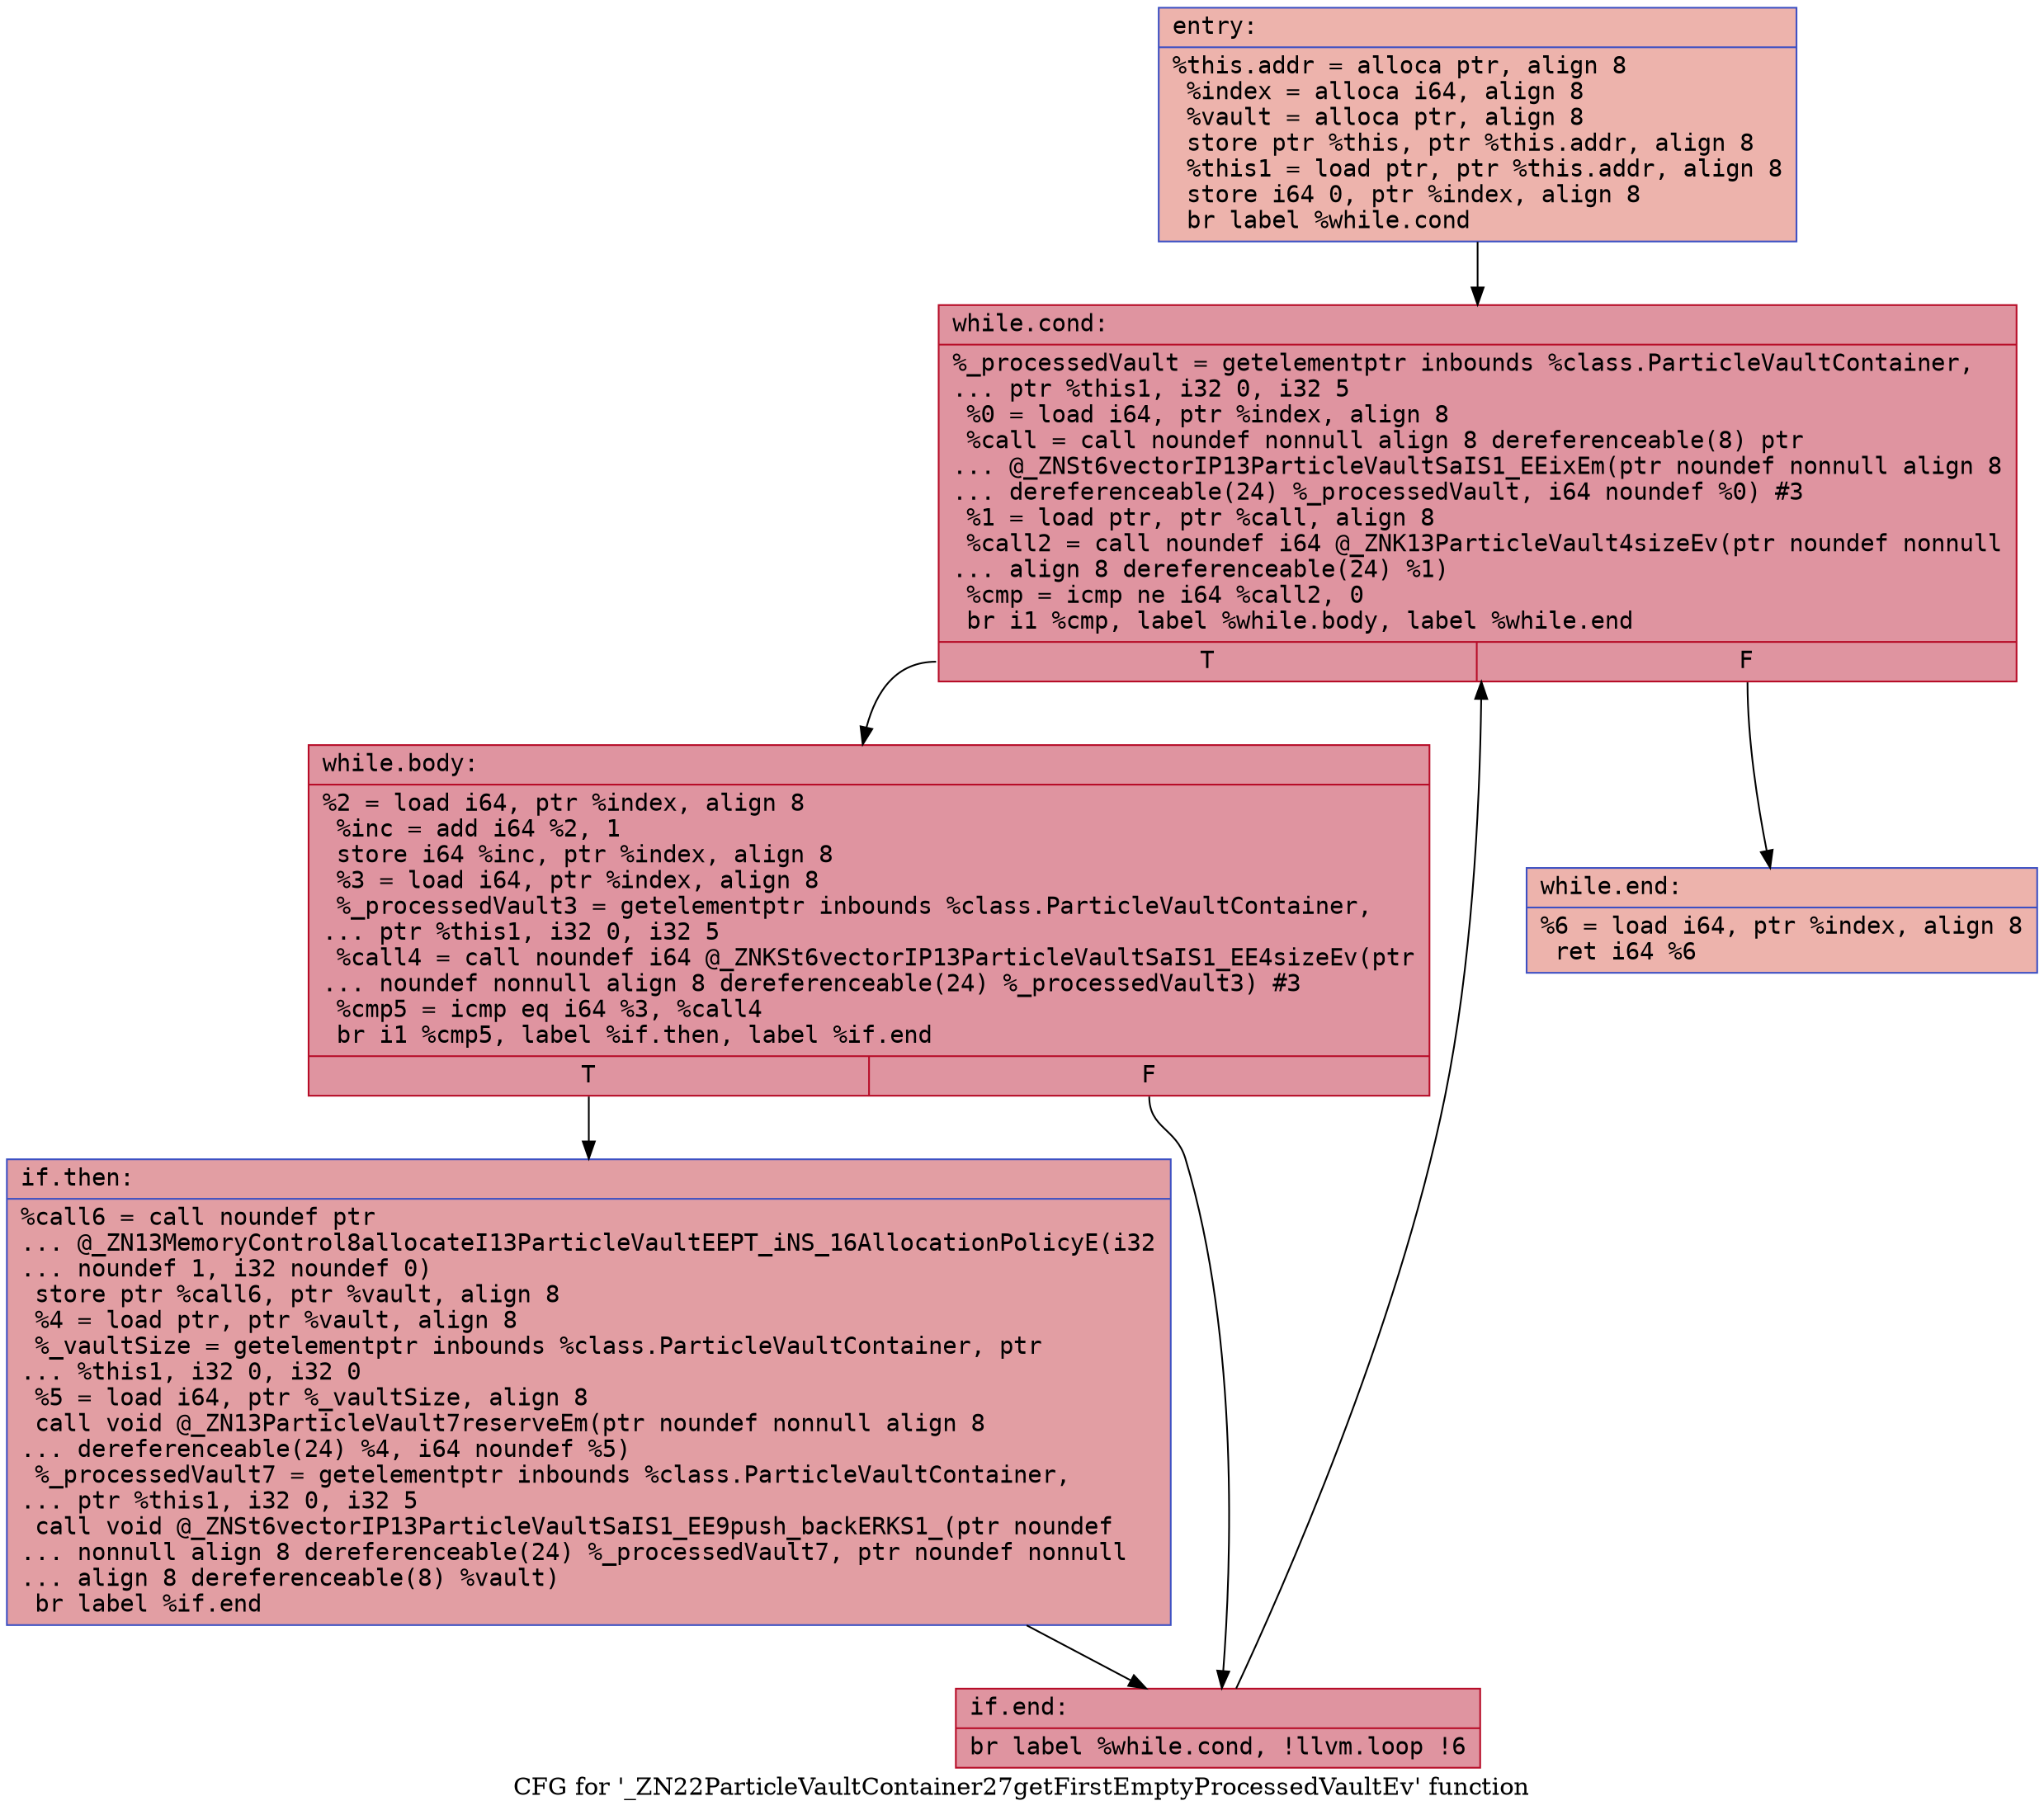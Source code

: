 digraph "CFG for '_ZN22ParticleVaultContainer27getFirstEmptyProcessedVaultEv' function" {
	label="CFG for '_ZN22ParticleVaultContainer27getFirstEmptyProcessedVaultEv' function";

	Node0x559071102f10 [shape=record,color="#3d50c3ff", style=filled, fillcolor="#d6524470" fontname="Courier",label="{entry:\l|  %this.addr = alloca ptr, align 8\l  %index = alloca i64, align 8\l  %vault = alloca ptr, align 8\l  store ptr %this, ptr %this.addr, align 8\l  %this1 = load ptr, ptr %this.addr, align 8\l  store i64 0, ptr %index, align 8\l  br label %while.cond\l}"];
	Node0x559071102f10 -> Node0x559071103560[tooltip="entry -> while.cond\nProbability 100.00%" ];
	Node0x559071103560 [shape=record,color="#b70d28ff", style=filled, fillcolor="#b70d2870" fontname="Courier",label="{while.cond:\l|  %_processedVault = getelementptr inbounds %class.ParticleVaultContainer,\l... ptr %this1, i32 0, i32 5\l  %0 = load i64, ptr %index, align 8\l  %call = call noundef nonnull align 8 dereferenceable(8) ptr\l... @_ZNSt6vectorIP13ParticleVaultSaIS1_EEixEm(ptr noundef nonnull align 8\l... dereferenceable(24) %_processedVault, i64 noundef %0) #3\l  %1 = load ptr, ptr %call, align 8\l  %call2 = call noundef i64 @_ZNK13ParticleVault4sizeEv(ptr noundef nonnull\l... align 8 dereferenceable(24) %1)\l  %cmp = icmp ne i64 %call2, 0\l  br i1 %cmp, label %while.body, label %while.end\l|{<s0>T|<s1>F}}"];
	Node0x559071103560:s0 -> Node0x559071103c30[tooltip="while.cond -> while.body\nProbability 96.88%" ];
	Node0x559071103560:s1 -> Node0x559071103ce0[tooltip="while.cond -> while.end\nProbability 3.12%" ];
	Node0x559071103c30 [shape=record,color="#b70d28ff", style=filled, fillcolor="#b70d2870" fontname="Courier",label="{while.body:\l|  %2 = load i64, ptr %index, align 8\l  %inc = add i64 %2, 1\l  store i64 %inc, ptr %index, align 8\l  %3 = load i64, ptr %index, align 8\l  %_processedVault3 = getelementptr inbounds %class.ParticleVaultContainer,\l... ptr %this1, i32 0, i32 5\l  %call4 = call noundef i64 @_ZNKSt6vectorIP13ParticleVaultSaIS1_EE4sizeEv(ptr\l... noundef nonnull align 8 dereferenceable(24) %_processedVault3) #3\l  %cmp5 = icmp eq i64 %3, %call4\l  br i1 %cmp5, label %if.then, label %if.end\l|{<s0>T|<s1>F}}"];
	Node0x559071103c30:s0 -> Node0x5590711045c0[tooltip="while.body -> if.then\nProbability 50.00%" ];
	Node0x559071103c30:s1 -> Node0x559071104630[tooltip="while.body -> if.end\nProbability 50.00%" ];
	Node0x5590711045c0 [shape=record,color="#3d50c3ff", style=filled, fillcolor="#be242e70" fontname="Courier",label="{if.then:\l|  %call6 = call noundef ptr\l... @_ZN13MemoryControl8allocateI13ParticleVaultEEPT_iNS_16AllocationPolicyE(i32\l... noundef 1, i32 noundef 0)\l  store ptr %call6, ptr %vault, align 8\l  %4 = load ptr, ptr %vault, align 8\l  %_vaultSize = getelementptr inbounds %class.ParticleVaultContainer, ptr\l... %this1, i32 0, i32 0\l  %5 = load i64, ptr %_vaultSize, align 8\l  call void @_ZN13ParticleVault7reserveEm(ptr noundef nonnull align 8\l... dereferenceable(24) %4, i64 noundef %5)\l  %_processedVault7 = getelementptr inbounds %class.ParticleVaultContainer,\l... ptr %this1, i32 0, i32 5\l  call void @_ZNSt6vectorIP13ParticleVaultSaIS1_EE9push_backERKS1_(ptr noundef\l... nonnull align 8 dereferenceable(24) %_processedVault7, ptr noundef nonnull\l... align 8 dereferenceable(8) %vault)\l  br label %if.end\l}"];
	Node0x5590711045c0 -> Node0x559071104630[tooltip="if.then -> if.end\nProbability 100.00%" ];
	Node0x559071104630 [shape=record,color="#b70d28ff", style=filled, fillcolor="#b70d2870" fontname="Courier",label="{if.end:\l|  br label %while.cond, !llvm.loop !6\l}"];
	Node0x559071104630 -> Node0x559071103560[tooltip="if.end -> while.cond\nProbability 100.00%" ];
	Node0x559071103ce0 [shape=record,color="#3d50c3ff", style=filled, fillcolor="#d6524470" fontname="Courier",label="{while.end:\l|  %6 = load i64, ptr %index, align 8\l  ret i64 %6\l}"];
}
